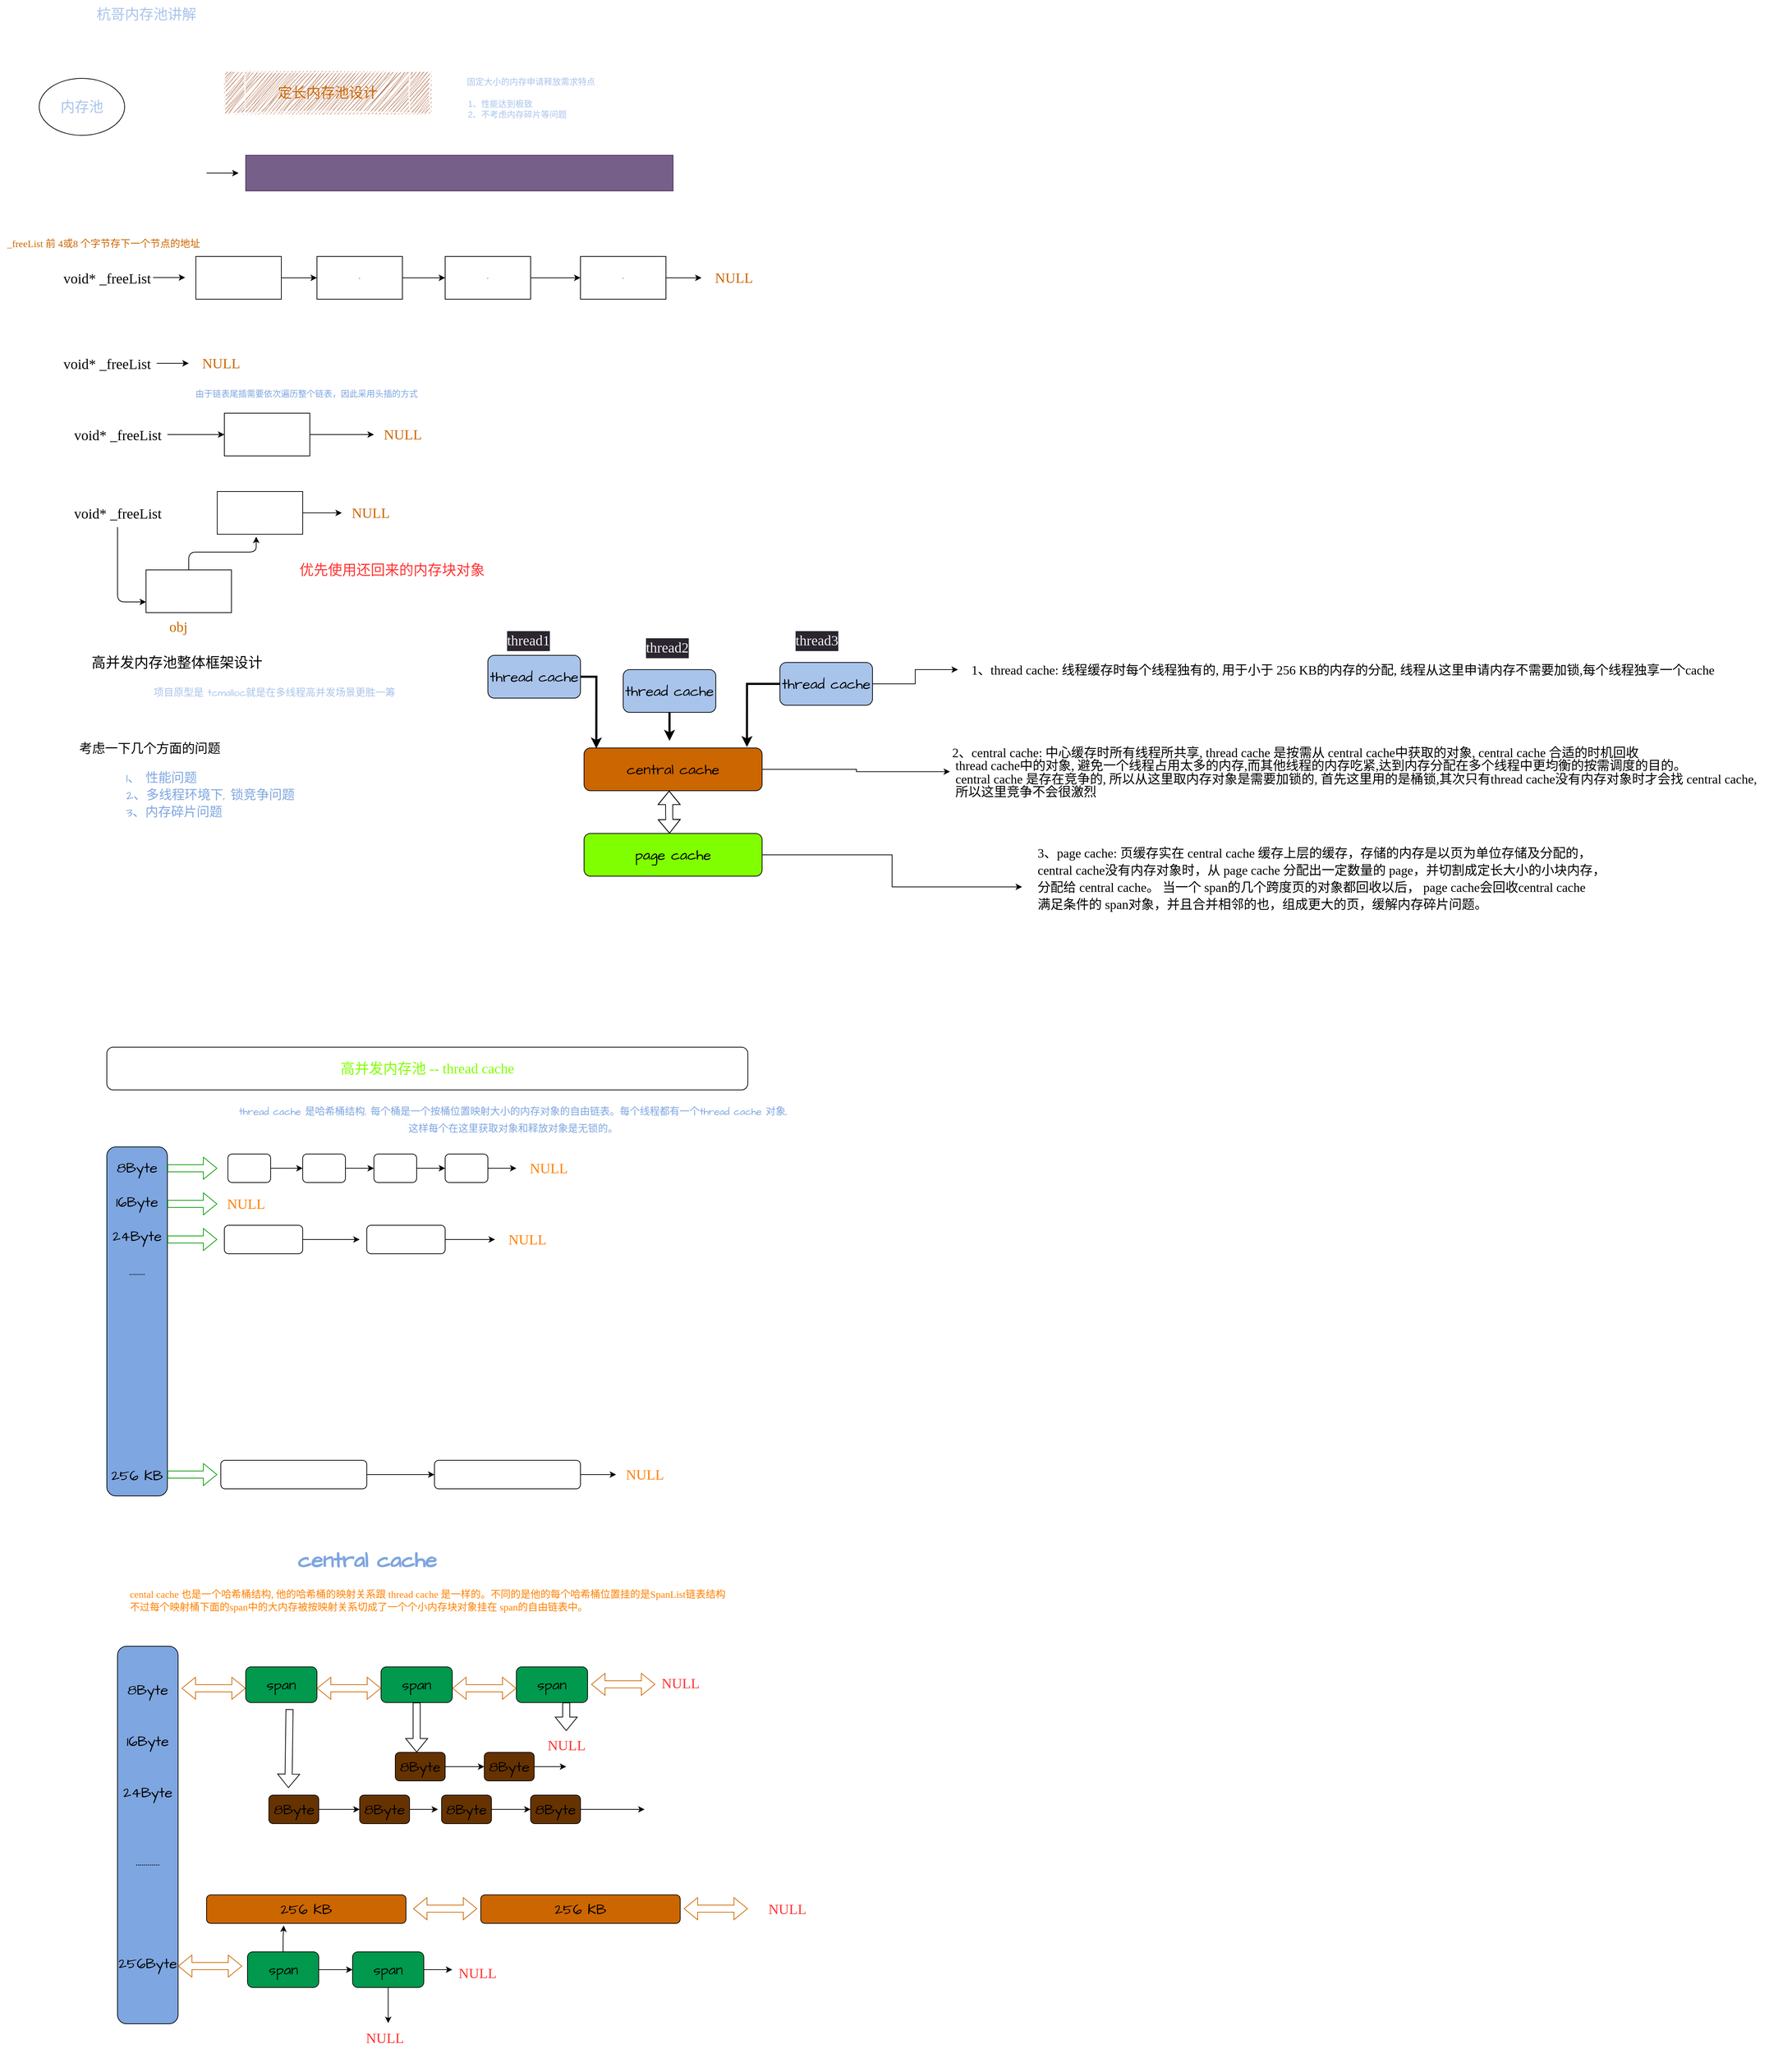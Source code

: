<mxfile version="22.1.18" type="device">
  <diagram name="第 1 页" id="Ecw3SG6RhOeQfS9CpkbD">
    <mxGraphModel dx="1436" dy="844" grid="1" gridSize="10" guides="1" tooltips="1" connect="1" arrows="1" fold="1" page="1" pageScale="1" pageWidth="3300" pageHeight="4681" background="none" math="0" shadow="0">
      <root>
        <mxCell id="0" />
        <mxCell id="1" parent="0" />
        <mxCell id="CC6SgN7fPdwLH8gO0d15-1" value="&lt;font color=&quot;#a9c4eb&quot;&gt;内存池&lt;/font&gt;" style="ellipse;whiteSpace=wrap;html=1;hachureGap=4;fontFamily=Architects Daughter;fontSource=https%3A%2F%2Ffonts.googleapis.com%2Fcss%3Ffamily%3DArchitects%2BDaughter;fontSize=20;rounded=0;" parent="1" vertex="1">
          <mxGeometry x="80" y="140" width="120" height="80" as="geometry" />
        </mxCell>
        <mxCell id="CC6SgN7fPdwLH8gO0d15-3" value="&lt;font color=&quot;#a9c4eb&quot;&gt;杭哥内存池讲解&lt;/font&gt;" style="text;html=1;align=center;verticalAlign=middle;resizable=0;points=[];autosize=1;strokeColor=none;fillColor=none;fontSize=20;fontFamily=Architects Daughter;rounded=0;sketch=1;curveFitting=1;jiggle=2;" parent="1" vertex="1">
          <mxGeometry x="150" y="30" width="160" height="40" as="geometry" />
        </mxCell>
        <mxCell id="CC6SgN7fPdwLH8gO0d15-25" value="&lt;font color=&quot;#cc6600&quot;&gt;定长内存池设计&lt;/font&gt;" style="shape=process;whiteSpace=wrap;html=1;backgroundOutline=1;rounded=0;hachureGap=4;strokeColor=#FFFFFF;fontFamily=Architects Daughter;fontSource=https%3A%2F%2Ffonts.googleapis.com%2Fcss%3Ffamily%3DArchitects%2BDaughter;fontSize=20;fontColor=#ffffff;fillColor=#a0522d;glass=0;sketch=1;curveFitting=1;jiggle=2;" parent="1" vertex="1">
          <mxGeometry x="340" y="130" width="290" height="60" as="geometry" />
        </mxCell>
        <mxCell id="CC6SgN7fPdwLH8gO0d15-28" style="edgeStyle=orthogonalEdgeStyle;rounded=0;hachureGap=4;orthogonalLoop=1;jettySize=auto;html=1;fontFamily=Architects Daughter;fontSource=https%3A%2F%2Ffonts.googleapis.com%2Fcss%3Ffamily%3DArchitects%2BDaughter;fontSize=20;fontColor=#ffffff;" parent="1" source="CC6SgN7fPdwLH8gO0d15-26" edge="1">
          <mxGeometry relative="1" as="geometry">
            <mxPoint x="360" y="273.0" as="targetPoint" />
          </mxGeometry>
        </mxCell>
        <mxCell id="CC6SgN7fPdwLH8gO0d15-26" value="&lt;font face=&quot;Garamond&quot;&gt;char*&amp;nbsp; _memory&lt;/font&gt;" style="text;html=1;align=center;verticalAlign=middle;resizable=0;points=[];autosize=1;strokeColor=none;fillColor=none;fontSize=20;fontFamily=Architects Daughter;fontColor=#ffffff;rounded=0;sketch=1;curveFitting=1;jiggle=2;" parent="1" vertex="1">
          <mxGeometry x="165" y="253" width="150" height="40" as="geometry" />
        </mxCell>
        <mxCell id="CC6SgN7fPdwLH8gO0d15-29" value="" style="rounded=0;whiteSpace=wrap;html=1;fillColor=#76608a;fontColor=#ffffff;strokeColor=#432D57;" parent="1" vertex="1">
          <mxGeometry x="370" y="248" width="600" height="50" as="geometry" />
        </mxCell>
        <mxCell id="CC6SgN7fPdwLH8gO0d15-31" value="&lt;font color=&quot;#a9c4eb&quot;&gt;固定大小的内存申请释放需求特点&lt;/font&gt;" style="text;html=1;align=center;verticalAlign=middle;resizable=0;points=[];autosize=1;strokeColor=none;fillColor=none;rounded=0;sketch=1;curveFitting=1;jiggle=2;" parent="1" vertex="1">
          <mxGeometry x="670" y="130" width="200" height="30" as="geometry" />
        </mxCell>
        <mxCell id="CC6SgN7fPdwLH8gO0d15-32" value="&lt;font color=&quot;#a9c4eb&quot;&gt;1、性能达到极致&lt;br&gt;2、不考虑内存碎片等问题&lt;/font&gt;" style="text;html=1;align=left;verticalAlign=middle;resizable=0;points=[];autosize=1;strokeColor=none;fillColor=none;rounded=0;sketch=1;curveFitting=1;jiggle=2;" parent="1" vertex="1">
          <mxGeometry x="680" y="163" width="160" height="40" as="geometry" />
        </mxCell>
        <mxCell id="CC6SgN7fPdwLH8gO0d15-33" value="&lt;font style=&quot;font-size: 20px;&quot; face=&quot;Garamond&quot;&gt;void* _freeList&lt;/font&gt;" style="text;html=1;align=center;verticalAlign=middle;resizable=0;points=[];autosize=1;strokeColor=none;fillColor=none;rounded=0;sketch=1;curveFitting=1;jiggle=2;" parent="1" vertex="1">
          <mxGeometry x="105" y="400" width="140" height="40" as="geometry" />
        </mxCell>
        <mxCell id="CC6SgN7fPdwLH8gO0d15-37" style="edgeStyle=orthogonalEdgeStyle;rounded=0;hachureGap=4;orthogonalLoop=1;jettySize=auto;html=1;fontFamily=Architects Daughter;fontSource=https%3A%2F%2Ffonts.googleapis.com%2Fcss%3Ffamily%3DArchitects%2BDaughter;fontSize=20;fontColor=#ffffff;" parent="1" edge="1">
          <mxGeometry relative="1" as="geometry">
            <mxPoint x="285" y="419.58" as="targetPoint" />
            <mxPoint x="240" y="419.58" as="sourcePoint" />
          </mxGeometry>
        </mxCell>
        <mxCell id="CC6SgN7fPdwLH8gO0d15-45" style="edgeStyle=orthogonalEdgeStyle;hachureGap=4;orthogonalLoop=1;jettySize=auto;html=1;fontFamily=Architects Daughter;fontSource=https%3A%2F%2Ffonts.googleapis.com%2Fcss%3Ffamily%3DArchitects%2BDaughter;fontSize=16;" parent="1" source="CC6SgN7fPdwLH8gO0d15-38" target="CC6SgN7fPdwLH8gO0d15-39" edge="1">
          <mxGeometry relative="1" as="geometry" />
        </mxCell>
        <mxCell id="CC6SgN7fPdwLH8gO0d15-38" value="" style="rounded=0;whiteSpace=wrap;html=1;" parent="1" vertex="1">
          <mxGeometry x="300" y="390" width="120" height="60" as="geometry" />
        </mxCell>
        <mxCell id="CC6SgN7fPdwLH8gO0d15-47" style="edgeStyle=orthogonalEdgeStyle;hachureGap=4;orthogonalLoop=1;jettySize=auto;html=1;entryX=0;entryY=0.5;entryDx=0;entryDy=0;fontFamily=Architects Daughter;fontSource=https%3A%2F%2Ffonts.googleapis.com%2Fcss%3Ffamily%3DArchitects%2BDaughter;fontSize=16;" parent="1" source="CC6SgN7fPdwLH8gO0d15-39" target="CC6SgN7fPdwLH8gO0d15-40" edge="1">
          <mxGeometry relative="1" as="geometry" />
        </mxCell>
        <mxCell id="CC6SgN7fPdwLH8gO0d15-39" value="&lt;hr&gt;" style="rounded=0;whiteSpace=wrap;html=1;" parent="1" vertex="1">
          <mxGeometry x="470" y="390" width="120" height="60" as="geometry" />
        </mxCell>
        <mxCell id="CC6SgN7fPdwLH8gO0d15-48" style="edgeStyle=orthogonalEdgeStyle;hachureGap=4;orthogonalLoop=1;jettySize=auto;html=1;entryX=0;entryY=0.5;entryDx=0;entryDy=0;fontFamily=Architects Daughter;fontSource=https%3A%2F%2Ffonts.googleapis.com%2Fcss%3Ffamily%3DArchitects%2BDaughter;fontSize=16;" parent="1" source="CC6SgN7fPdwLH8gO0d15-40" target="CC6SgN7fPdwLH8gO0d15-41" edge="1">
          <mxGeometry relative="1" as="geometry" />
        </mxCell>
        <mxCell id="CC6SgN7fPdwLH8gO0d15-40" value="&lt;hr&gt;" style="rounded=0;whiteSpace=wrap;html=1;" parent="1" vertex="1">
          <mxGeometry x="650" y="390" width="120" height="60" as="geometry" />
        </mxCell>
        <mxCell id="CC6SgN7fPdwLH8gO0d15-51" style="edgeStyle=orthogonalEdgeStyle;hachureGap=4;orthogonalLoop=1;jettySize=auto;html=1;fontFamily=Architects Daughter;fontSource=https%3A%2F%2Ffonts.googleapis.com%2Fcss%3Ffamily%3DArchitects%2BDaughter;fontSize=16;" parent="1" source="CC6SgN7fPdwLH8gO0d15-41" edge="1">
          <mxGeometry relative="1" as="geometry">
            <mxPoint x="1010" y="420.0" as="targetPoint" />
          </mxGeometry>
        </mxCell>
        <mxCell id="CC6SgN7fPdwLH8gO0d15-41" value="&lt;hr&gt;" style="rounded=0;whiteSpace=wrap;html=1;" parent="1" vertex="1">
          <mxGeometry x="840" y="390" width="120" height="60" as="geometry" />
        </mxCell>
        <mxCell id="CC6SgN7fPdwLH8gO0d15-53" value="&lt;font face=&quot;Georgia&quot;&gt;NULL&lt;/font&gt;" style="text;html=1;align=center;verticalAlign=middle;resizable=0;points=[];autosize=1;strokeColor=none;fillColor=none;fontSize=20;fontFamily=Architects Daughter;fontColor=#CC6600;" parent="1" vertex="1">
          <mxGeometry x="1015" y="400" width="80" height="40" as="geometry" />
        </mxCell>
        <mxCell id="CC6SgN7fPdwLH8gO0d15-54" value="&lt;font style=&quot;font-size: 14px;&quot; face=&quot;Garamond&quot;&gt;_freeList 前 4或8 个字节存下一个节点的地址&lt;/font&gt;" style="text;html=1;align=center;verticalAlign=middle;resizable=0;points=[];autosize=1;strokeColor=none;fillColor=none;fontSize=20;fontFamily=Architects Daughter;fontColor=#CC6600;" parent="1" vertex="1">
          <mxGeometry x="25" y="350" width="290" height="40" as="geometry" />
        </mxCell>
        <mxCell id="CC6SgN7fPdwLH8gO0d15-56" style="edgeStyle=orthogonalEdgeStyle;hachureGap=4;orthogonalLoop=1;jettySize=auto;html=1;fontFamily=Architects Daughter;fontSource=https%3A%2F%2Ffonts.googleapis.com%2Fcss%3Ffamily%3DArchitects%2BDaughter;fontSize=16;" parent="1" source="CC6SgN7fPdwLH8gO0d15-55" edge="1">
          <mxGeometry relative="1" as="geometry">
            <mxPoint x="290" y="540" as="targetPoint" />
          </mxGeometry>
        </mxCell>
        <mxCell id="CC6SgN7fPdwLH8gO0d15-55" value="&lt;font style=&quot;font-size: 20px;&quot; face=&quot;Garamond&quot;&gt;void* _freeList&lt;/font&gt;" style="text;html=1;align=center;verticalAlign=middle;resizable=0;points=[];autosize=1;strokeColor=none;fillColor=none;rounded=0;sketch=1;curveFitting=1;jiggle=2;" parent="1" vertex="1">
          <mxGeometry x="105" y="520" width="140" height="40" as="geometry" />
        </mxCell>
        <mxCell id="CC6SgN7fPdwLH8gO0d15-57" value="&lt;font face=&quot;Georgia&quot;&gt;NULL&lt;/font&gt;" style="text;html=1;align=center;verticalAlign=middle;resizable=0;points=[];autosize=1;strokeColor=none;fillColor=none;fontSize=20;fontFamily=Architects Daughter;fontColor=#CC6600;" parent="1" vertex="1">
          <mxGeometry x="295" y="520" width="80" height="40" as="geometry" />
        </mxCell>
        <mxCell id="eSYcwo6YyWBUjuSrye-T-6" style="edgeStyle=orthogonalEdgeStyle;rounded=0;hachureGap=4;orthogonalLoop=1;jettySize=auto;html=1;entryX=0;entryY=0.5;entryDx=0;entryDy=0;fontFamily=Architects Daughter;fontSource=https%3A%2F%2Ffonts.googleapis.com%2Fcss%3Ffamily%3DArchitects%2BDaughter;fontSize=16;" edge="1" parent="1" source="CC6SgN7fPdwLH8gO0d15-58" target="CC6SgN7fPdwLH8gO0d15-60">
          <mxGeometry relative="1" as="geometry" />
        </mxCell>
        <mxCell id="CC6SgN7fPdwLH8gO0d15-58" value="&lt;font style=&quot;font-size: 20px;&quot; face=&quot;Garamond&quot;&gt;void* _freeList&lt;/font&gt;" style="text;html=1;align=center;verticalAlign=middle;resizable=0;points=[];autosize=1;strokeColor=none;fillColor=none;rounded=0;sketch=1;curveFitting=1;jiggle=2;" parent="1" vertex="1">
          <mxGeometry x="120" y="620" width="140" height="40" as="geometry" />
        </mxCell>
        <mxCell id="CC6SgN7fPdwLH8gO0d15-59" value="&lt;font color=&quot;#7ea6e0&quot; style=&quot;font-size: 12px;&quot; face=&quot;Garamond&quot;&gt;由于链表尾插需要依次遍历整个链表，因此采用头插的方式&lt;/font&gt;" style="text;html=1;align=center;verticalAlign=middle;resizable=0;points=[];autosize=1;strokeColor=none;fillColor=none;fontSize=20;fontFamily=Architects Daughter;" parent="1" vertex="1">
          <mxGeometry x="285" y="560" width="340" height="40" as="geometry" />
        </mxCell>
        <mxCell id="eSYcwo6YyWBUjuSrye-T-5" style="edgeStyle=orthogonalEdgeStyle;rounded=0;hachureGap=4;orthogonalLoop=1;jettySize=auto;html=1;fontFamily=Architects Daughter;fontSource=https%3A%2F%2Ffonts.googleapis.com%2Fcss%3Ffamily%3DArchitects%2BDaughter;fontSize=16;" edge="1" parent="1" source="CC6SgN7fPdwLH8gO0d15-60" target="CC6SgN7fPdwLH8gO0d15-63">
          <mxGeometry relative="1" as="geometry" />
        </mxCell>
        <mxCell id="CC6SgN7fPdwLH8gO0d15-60" value="" style="rounded=0;whiteSpace=wrap;html=1;" parent="1" vertex="1">
          <mxGeometry x="340" y="610" width="120" height="60" as="geometry" />
        </mxCell>
        <mxCell id="CC6SgN7fPdwLH8gO0d15-63" value="&lt;font face=&quot;Georgia&quot;&gt;NULL&lt;/font&gt;" style="text;html=1;align=center;verticalAlign=middle;resizable=0;points=[];autosize=1;strokeColor=none;fillColor=none;fontSize=20;fontFamily=Architects Daughter;fontColor=#CC6600;" parent="1" vertex="1">
          <mxGeometry x="550" y="620" width="80" height="40" as="geometry" />
        </mxCell>
        <mxCell id="CC6SgN7fPdwLH8gO0d15-73" style="edgeStyle=orthogonalEdgeStyle;hachureGap=4;orthogonalLoop=1;jettySize=auto;html=1;entryX=0.456;entryY=1.056;entryDx=0;entryDy=0;entryPerimeter=0;fontFamily=Architects Daughter;fontSource=https%3A%2F%2Ffonts.googleapis.com%2Fcss%3Ffamily%3DArchitects%2BDaughter;fontSize=16;" parent="1" source="CC6SgN7fPdwLH8gO0d15-64" target="CC6SgN7fPdwLH8gO0d15-70" edge="1">
          <mxGeometry relative="1" as="geometry" />
        </mxCell>
        <mxCell id="CC6SgN7fPdwLH8gO0d15-64" value="" style="rounded=0;whiteSpace=wrap;html=1;" parent="1" vertex="1">
          <mxGeometry x="230" y="830" width="120" height="60" as="geometry" />
        </mxCell>
        <mxCell id="CC6SgN7fPdwLH8gO0d15-72" style="edgeStyle=orthogonalEdgeStyle;hachureGap=4;orthogonalLoop=1;jettySize=auto;html=1;entryX=0;entryY=0.75;entryDx=0;entryDy=0;fontFamily=Architects Daughter;fontSource=https%3A%2F%2Ffonts.googleapis.com%2Fcss%3Ffamily%3DArchitects%2BDaughter;fontSize=16;" parent="1" source="CC6SgN7fPdwLH8gO0d15-68" target="CC6SgN7fPdwLH8gO0d15-64" edge="1">
          <mxGeometry relative="1" as="geometry" />
        </mxCell>
        <mxCell id="CC6SgN7fPdwLH8gO0d15-68" value="&lt;font style=&quot;font-size: 20px;&quot; face=&quot;Garamond&quot;&gt;void* _freeList&lt;/font&gt;" style="text;html=1;align=center;verticalAlign=middle;resizable=0;points=[];autosize=1;strokeColor=none;fillColor=none;rounded=0;sketch=1;curveFitting=1;jiggle=2;" parent="1" vertex="1">
          <mxGeometry x="120" y="730" width="140" height="40" as="geometry" />
        </mxCell>
        <mxCell id="eSYcwo6YyWBUjuSrye-T-8" style="edgeStyle=orthogonalEdgeStyle;rounded=0;hachureGap=4;orthogonalLoop=1;jettySize=auto;html=1;fontFamily=Architects Daughter;fontSource=https%3A%2F%2Ffonts.googleapis.com%2Fcss%3Ffamily%3DArchitects%2BDaughter;fontSize=16;" edge="1" parent="1" source="CC6SgN7fPdwLH8gO0d15-70" target="CC6SgN7fPdwLH8gO0d15-71">
          <mxGeometry relative="1" as="geometry" />
        </mxCell>
        <mxCell id="CC6SgN7fPdwLH8gO0d15-70" value="" style="rounded=0;whiteSpace=wrap;html=1;" parent="1" vertex="1">
          <mxGeometry x="330" y="720" width="120" height="60" as="geometry" />
        </mxCell>
        <mxCell id="CC6SgN7fPdwLH8gO0d15-71" value="&lt;font face=&quot;Georgia&quot;&gt;NULL&lt;/font&gt;" style="text;html=1;align=center;verticalAlign=middle;resizable=0;points=[];autosize=1;strokeColor=none;fillColor=none;fontSize=20;fontFamily=Architects Daughter;fontColor=#CC6600;" parent="1" vertex="1">
          <mxGeometry x="505" y="730" width="80" height="40" as="geometry" />
        </mxCell>
        <mxCell id="CC6SgN7fPdwLH8gO0d15-74" value="&lt;font color=&quot;#cc6600&quot; face=&quot;Garamond&quot; style=&quot;font-size: 20px;&quot;&gt;obj&lt;/font&gt;" style="text;html=1;align=center;verticalAlign=middle;resizable=0;points=[];autosize=1;strokeColor=none;fillColor=none;fontSize=20;fontFamily=Architects Daughter;" parent="1" vertex="1">
          <mxGeometry x="250" y="890" width="50" height="40" as="geometry" />
        </mxCell>
        <mxCell id="CC6SgN7fPdwLH8gO0d15-76" value="&lt;font color=&quot;#ff3333&quot; data-font-src=&quot;https://fonts.googleapis.com/css?family=Garamond&quot; face=&quot;Garamond&quot;&gt;优先使用还回来的内存块对象&lt;/font&gt;" style="text;html=1;align=center;verticalAlign=middle;resizable=0;points=[];autosize=1;strokeColor=none;fillColor=none;fontSize=20;fontFamily=Architects Daughter;" parent="1" vertex="1">
          <mxGeometry x="435" y="810" width="280" height="40" as="geometry" />
        </mxCell>
        <mxCell id="g5zG8YYZYsl8CWrzyVVc-3" value="高并发内存池整体框架设计" style="text;html=1;align=center;verticalAlign=middle;resizable=0;points=[];autosize=1;strokeColor=none;fillColor=none;fontSize=20;fontFamily=Architects Daughter;" parent="1" vertex="1">
          <mxGeometry x="142.5" y="940" width="260" height="40" as="geometry" />
        </mxCell>
        <mxCell id="g5zG8YYZYsl8CWrzyVVc-19" style="edgeStyle=orthogonalEdgeStyle;rounded=0;hachureGap=4;orthogonalLoop=1;jettySize=auto;html=1;entryX=0.069;entryY=0.011;entryDx=0;entryDy=0;entryPerimeter=0;fontFamily=Architects Daughter;fontSource=https%3A%2F%2Ffonts.googleapis.com%2Fcss%3Ffamily%3DArchitects%2BDaughter;fontSize=16;strokeWidth=3;" parent="1" source="g5zG8YYZYsl8CWrzyVVc-4" target="g5zG8YYZYsl8CWrzyVVc-9" edge="1">
          <mxGeometry relative="1" as="geometry" />
        </mxCell>
        <mxCell id="g5zG8YYZYsl8CWrzyVVc-4" value="&lt;font color=&quot;#000000&quot;&gt;thread cache&lt;/font&gt;" style="rounded=1;whiteSpace=wrap;html=1;hachureGap=4;fontFamily=Architects Daughter;fontSource=https%3A%2F%2Ffonts.googleapis.com%2Fcss%3Ffamily%3DArchitects%2BDaughter;fontSize=20;fillColor=#A9C4EB;fillStyle=auto;gradientColor=#A9C4EB;" parent="1" vertex="1">
          <mxGeometry x="710" y="950" width="130" height="60" as="geometry" />
        </mxCell>
        <mxCell id="g5zG8YYZYsl8CWrzyVVc-20" style="edgeStyle=orthogonalEdgeStyle;rounded=0;hachureGap=4;orthogonalLoop=1;jettySize=auto;html=1;fontFamily=Architects Daughter;fontSource=https%3A%2F%2Ffonts.googleapis.com%2Fcss%3Ffamily%3DArchitects%2BDaughter;fontSize=16;strokeWidth=3;" parent="1" source="g5zG8YYZYsl8CWrzyVVc-6" edge="1">
          <mxGeometry relative="1" as="geometry">
            <mxPoint x="965" y="1070" as="targetPoint" />
          </mxGeometry>
        </mxCell>
        <mxCell id="g5zG8YYZYsl8CWrzyVVc-6" value="&lt;font color=&quot;#000000&quot;&gt;thread cache&lt;br&gt;&lt;/font&gt;" style="rounded=1;whiteSpace=wrap;html=1;hachureGap=4;fontFamily=Architects Daughter;fontSource=https%3A%2F%2Ffonts.googleapis.com%2Fcss%3Ffamily%3DArchitects%2BDaughter;fontSize=20;gradientColor=#A9C4EB;fillColor=#A9C4EB;" parent="1" vertex="1">
          <mxGeometry x="900" y="970" width="130" height="60" as="geometry" />
        </mxCell>
        <mxCell id="g5zG8YYZYsl8CWrzyVVc-9" value="&lt;font color=&quot;#000000&quot;&gt;central cache&lt;/font&gt;" style="rounded=1;whiteSpace=wrap;html=1;hachureGap=4;fontFamily=Architects Daughter;fontSource=https%3A%2F%2Ffonts.googleapis.com%2Fcss%3Ffamily%3DArchitects%2BDaughter;fontSize=20;gradientColor=#CC6600;fillColor=#CC6600;" parent="1" vertex="1">
          <mxGeometry x="845" y="1080" width="250" height="60" as="geometry" />
        </mxCell>
        <mxCell id="eSYcwo6YyWBUjuSrye-T-12" style="edgeStyle=orthogonalEdgeStyle;rounded=0;hachureGap=4;orthogonalLoop=1;jettySize=auto;html=1;fontFamily=Architects Daughter;fontSource=https%3A%2F%2Ffonts.googleapis.com%2Fcss%3Ffamily%3DArchitects%2BDaughter;fontSize=16;" edge="1" parent="1" source="g5zG8YYZYsl8CWrzyVVc-10" target="g5zG8YYZYsl8CWrzyVVc-30">
          <mxGeometry relative="1" as="geometry" />
        </mxCell>
        <mxCell id="g5zG8YYZYsl8CWrzyVVc-10" value="&lt;font color=&quot;#000000&quot;&gt;page cache&lt;/font&gt;" style="rounded=1;whiteSpace=wrap;html=1;hachureGap=4;fontFamily=Architects Daughter;fontSource=https%3A%2F%2Ffonts.googleapis.com%2Fcss%3Ffamily%3DArchitects%2BDaughter;fontSize=20;gradientColor=#80FF00;fillColor=#80FF00;" parent="1" vertex="1">
          <mxGeometry x="845" y="1200" width="250" height="60" as="geometry" />
        </mxCell>
        <mxCell id="g5zG8YYZYsl8CWrzyVVc-11" value="&lt;font color=&quot;#a9c4eb&quot; style=&quot;font-size: 14px;&quot;&gt;项目原型是 tcmalloc就是在多线程高并发场景更胜一筹&lt;/font&gt;" style="text;html=1;align=center;verticalAlign=middle;resizable=0;points=[];autosize=1;strokeColor=none;fillColor=none;fontSize=20;fontFamily=Architects Daughter;" parent="1" vertex="1">
          <mxGeometry x="230" y="980" width="360" height="40" as="geometry" />
        </mxCell>
        <mxCell id="g5zG8YYZYsl8CWrzyVVc-12" value="&lt;font style=&quot;font-size: 18px;&quot;&gt;考虑一下几个方面的问题&lt;/font&gt;" style="text;html=1;align=center;verticalAlign=middle;resizable=0;points=[];autosize=1;strokeColor=none;fillColor=none;fontSize=20;fontFamily=Architects Daughter;" parent="1" vertex="1">
          <mxGeometry x="125" y="1060" width="220" height="40" as="geometry" />
        </mxCell>
        <mxCell id="g5zG8YYZYsl8CWrzyVVc-13" value="&lt;font style=&quot;font-size: 18px;&quot; color=&quot;#7ea6e0&quot;&gt;1、 性能问题&lt;br&gt;2、多线程环境下, 锁竞争问题&lt;br&gt;3、内存碎片问题&lt;/font&gt;" style="text;html=1;align=left;verticalAlign=middle;resizable=0;points=[];autosize=1;strokeColor=none;fillColor=none;fontSize=20;fontFamily=Architects Daughter;" parent="1" vertex="1">
          <mxGeometry x="200" y="1100" width="260" height="90" as="geometry" />
        </mxCell>
        <mxCell id="g5zG8YYZYsl8CWrzyVVc-15" value="&lt;span style=&quot;color: rgb(240, 240, 240); font-size: 20px; font-style: normal; font-variant-ligatures: normal; font-variant-caps: normal; font-weight: 400; letter-spacing: normal; orphans: 2; text-align: center; text-indent: 0px; text-transform: none; widows: 2; word-spacing: 0px; -webkit-text-stroke-width: 0px; background-color: rgb(42, 37, 47); text-decoration-thickness: initial; text-decoration-style: initial; text-decoration-color: initial; float: none; display: inline !important;&quot;&gt;&lt;font face=&quot;Georgia&quot;&gt;thread2&lt;/font&gt;&lt;/span&gt;" style="text;whiteSpace=wrap;html=1;fontSize=20;fontFamily=Architects Daughter;" parent="1" vertex="1">
          <mxGeometry x="930" y="920" width="100" height="50" as="geometry" />
        </mxCell>
        <mxCell id="g5zG8YYZYsl8CWrzyVVc-16" value="&lt;span style=&quot;color: rgb(240, 240, 240); font-size: 20px; font-style: normal; font-variant-ligatures: normal; font-variant-caps: normal; font-weight: 400; letter-spacing: normal; orphans: 2; text-align: center; text-indent: 0px; text-transform: none; widows: 2; word-spacing: 0px; -webkit-text-stroke-width: 0px; background-color: rgb(42, 37, 47); text-decoration-thickness: initial; text-decoration-style: initial; text-decoration-color: initial; float: none; display: inline !important;&quot;&gt;&lt;font face=&quot;Georgia&quot;&gt;thread3&lt;/font&gt;&lt;/span&gt;" style="text;whiteSpace=wrap;html=1;fontSize=20;fontFamily=Architects Daughter;" parent="1" vertex="1">
          <mxGeometry x="1140" y="910" width="100" height="50" as="geometry" />
        </mxCell>
        <mxCell id="g5zG8YYZYsl8CWrzyVVc-21" style="edgeStyle=orthogonalEdgeStyle;rounded=0;hachureGap=4;orthogonalLoop=1;jettySize=auto;html=1;entryX=0.915;entryY=-0.022;entryDx=0;entryDy=0;entryPerimeter=0;fontFamily=Architects Daughter;fontSource=https%3A%2F%2Ffonts.googleapis.com%2Fcss%3Ffamily%3DArchitects%2BDaughter;fontSize=16;strokeWidth=3;" parent="1" source="g5zG8YYZYsl8CWrzyVVc-17" target="g5zG8YYZYsl8CWrzyVVc-9" edge="1">
          <mxGeometry relative="1" as="geometry" />
        </mxCell>
        <mxCell id="eSYcwo6YyWBUjuSrye-T-10" style="edgeStyle=orthogonalEdgeStyle;rounded=0;hachureGap=4;orthogonalLoop=1;jettySize=auto;html=1;fontFamily=Architects Daughter;fontSource=https%3A%2F%2Ffonts.googleapis.com%2Fcss%3Ffamily%3DArchitects%2BDaughter;fontSize=16;" edge="1" parent="1" source="g5zG8YYZYsl8CWrzyVVc-17" target="g5zG8YYZYsl8CWrzyVVc-28">
          <mxGeometry relative="1" as="geometry" />
        </mxCell>
        <mxCell id="g5zG8YYZYsl8CWrzyVVc-17" value="&lt;font color=&quot;#000000&quot;&gt;thread cache&lt;/font&gt;" style="rounded=1;whiteSpace=wrap;html=1;hachureGap=4;fontFamily=Architects Daughter;fontSource=https%3A%2F%2Ffonts.googleapis.com%2Fcss%3Ffamily%3DArchitects%2BDaughter;fontSize=20;gradientColor=#A9C4EB;fillColor=#A9C4EB;" parent="1" vertex="1">
          <mxGeometry x="1120" y="960" width="130" height="60" as="geometry" />
        </mxCell>
        <mxCell id="g5zG8YYZYsl8CWrzyVVc-25" value="" style="shape=flexArrow;endArrow=classic;startArrow=classic;html=1;rounded=1;hachureGap=4;fontFamily=Architects Daughter;fontSource=https%3A%2F%2Ffonts.googleapis.com%2Fcss%3Ffamily%3DArchitects%2BDaughter;fontSize=16;" parent="1" edge="1">
          <mxGeometry width="100" height="100" relative="1" as="geometry">
            <mxPoint x="965" y="1200" as="sourcePoint" />
            <mxPoint x="964.5" y="1140" as="targetPoint" />
            <Array as="points">
              <mxPoint x="964.5" y="1170" />
            </Array>
          </mxGeometry>
        </mxCell>
        <mxCell id="g5zG8YYZYsl8CWrzyVVc-28" value="&lt;font face=&quot;Georgia&quot; style=&quot;font-size: 18px;&quot;&gt;1、thread cache: 线程缓存时每个线程独有的, 用于小于 256 KB的内存的分配, 线程从这里申请内存不需要加锁,每个线程独享一个cache&lt;/font&gt;" style="text;html=1;align=center;verticalAlign=middle;resizable=0;points=[];autosize=1;strokeColor=none;fillColor=none;fontSize=20;fontFamily=Architects Daughter;" parent="1" vertex="1">
          <mxGeometry x="1370" y="950" width="1080" height="40" as="geometry" />
        </mxCell>
        <mxCell id="g5zG8YYZYsl8CWrzyVVc-29" value="&lt;h6 style=&quot;line-height: 120%;&quot;&gt;&lt;span style=&quot;font-weight: normal;&quot;&gt;&lt;font face=&quot;Georgia&quot; style=&quot;font-size: 18px;&quot;&gt;&lt;span style=&quot;background-color: initial;&quot;&gt;&lt;font style=&quot;&quot;&gt;2、central cache: 中心缓存时所有线程所共享, thread cache 是按需从 central cache中获取的对象, central cache 合适的时机回收&lt;br&gt;&lt;/font&gt;&lt;/span&gt;&lt;span style=&quot;background-color: initial;&quot;&gt;&amp;nbsp;thread cache中的对象, 避免一个线程占用太多的内存,&lt;/span&gt;&lt;span style=&quot;background-color: initial;&quot;&gt;而其他线程的内存吃紧,达到内存分配在多个线程中更均衡的按需调度的目的。&lt;br&gt;&lt;/span&gt;&lt;span style=&quot;background-color: initial;&quot;&gt;&amp;nbsp;central cache 是存在竞争的, 所以从这里取内存对象是需要加锁的, 首先这里用的是桶锁,其次只有thread cache&lt;/span&gt;&lt;span style=&quot;background-color: initial;&quot;&gt;没有内存对象时才会找 central cache,&lt;br&gt;&lt;/span&gt;&lt;span style=&quot;background-color: initial;&quot;&gt;&amp;nbsp;所以这里竞争不会很激烈&lt;/span&gt;&lt;/font&gt;&lt;/span&gt;&lt;/h6&gt;" style="text;html=1;align=left;verticalAlign=middle;resizable=0;points=[];autosize=1;strokeColor=none;fillColor=none;fontSize=20;fontFamily=Architects Daughter;" parent="1" vertex="1">
          <mxGeometry x="1360" y="1040" width="1180" height="150" as="geometry" />
        </mxCell>
        <mxCell id="g5zG8YYZYsl8CWrzyVVc-30" value="&lt;div style=&quot;text-align: left;&quot;&gt;&lt;span style=&quot;background-color: initial;&quot;&gt;&lt;font face=&quot;Georgia&quot; style=&quot;font-size: 18px;&quot;&gt;3、page cache: 页缓存实在 central cache 缓存上层的缓存，存储的内存是以页为单位存储及分配的，&lt;/font&gt;&lt;/span&gt;&lt;/div&gt;&lt;div style=&quot;text-align: left;&quot;&gt;&lt;span style=&quot;background-color: initial;&quot;&gt;&lt;font face=&quot;Georgia&quot; style=&quot;font-size: 18px;&quot;&gt;central cache没有内存对象时，从 page cache 分配出一定数量的 page，并切割成定长大小的小块内存，&lt;/font&gt;&lt;/span&gt;&lt;/div&gt;&lt;div style=&quot;text-align: left;&quot;&gt;&lt;span style=&quot;background-color: initial;&quot;&gt;&lt;font face=&quot;Georgia&quot; style=&quot;font-size: 18px;&quot;&gt;分配给 central cache。 当一个 span的几个跨度页的对象都回收以后， page cache会回收central cache&lt;/font&gt;&lt;/span&gt;&lt;/div&gt;&lt;div style=&quot;text-align: left;&quot;&gt;&lt;span style=&quot;background-color: initial;&quot;&gt;&lt;font face=&quot;Georgia&quot; style=&quot;font-size: 18px;&quot;&gt;满足条件的 span对象，并且合并相邻的也，组成更大的页，缓解内存碎片问题。&lt;/font&gt;&lt;/span&gt;&lt;/div&gt;&lt;div style=&quot;text-align: left;&quot;&gt;&lt;span style=&quot;background-color: initial;&quot;&gt;&lt;font face=&quot;Georgia&quot; style=&quot;font-size: 18px;&quot;&gt;&amp;nbsp;&amp;nbsp;&lt;/font&gt;&lt;/span&gt;&lt;/div&gt;" style="text;html=1;align=center;verticalAlign=middle;resizable=0;points=[];autosize=1;strokeColor=none;fillColor=none;fontSize=20;fontFamily=Architects Daughter;" parent="1" vertex="1">
          <mxGeometry x="1460" y="1210" width="840" height="130" as="geometry" />
        </mxCell>
        <mxCell id="g5zG8YYZYsl8CWrzyVVc-31" value="&lt;font face=&quot;Georgia&quot; color=&quot;#80ff00&quot;&gt;高并发内存池 -- thread cache&lt;/font&gt;" style="whiteSpace=wrap;html=1;hachureGap=4;fontFamily=Architects Daughter;fontSource=https%3A%2F%2Ffonts.googleapis.com%2Fcss%3Ffamily%3DArchitects%2BDaughter;fontSize=20;rounded=1;" parent="1" vertex="1">
          <mxGeometry x="175" y="1500" width="900" height="60" as="geometry" />
        </mxCell>
        <mxCell id="g5zG8YYZYsl8CWrzyVVc-32" value="8Byte&lt;br&gt;&lt;br&gt;16Byte&lt;br&gt;&lt;br&gt;24Byte&lt;br&gt;&lt;br&gt;........&lt;br&gt;&lt;br&gt;&lt;br&gt;&lt;br&gt;&lt;br&gt;&lt;br&gt;&lt;br&gt;&lt;br&gt;&lt;br&gt;&lt;br&gt;&lt;br&gt;&lt;br&gt;256 KB" style="rounded=1;whiteSpace=wrap;html=1;hachureGap=4;fontFamily=Architects Daughter;fontSource=https%3A%2F%2Ffonts.googleapis.com%2Fcss%3Ffamily%3DArchitects%2BDaughter;fontSize=20;gradientColor=#7EA6E0;fillColor=#7EA6E0;" parent="1" vertex="1">
          <mxGeometry x="175" y="1640" width="85" height="490" as="geometry" />
        </mxCell>
        <mxCell id="g5zG8YYZYsl8CWrzyVVc-33" value="&lt;font color=&quot;#7ea6e0&quot; style=&quot;font-size: 14px;&quot;&gt;thread cache 是哈希桶结构, 每个桶是一个按桶位置映射大小的内存对象的自由链表。每个线程都有一个thread cache 对象,&lt;br&gt;这样每个在这里获取对象和释放对象是无锁的。&lt;/font&gt;" style="text;html=1;align=center;verticalAlign=middle;resizable=0;points=[];autosize=1;strokeColor=none;fillColor=none;fontSize=20;fontFamily=Architects Daughter;" parent="1" vertex="1">
          <mxGeometry x="350" y="1570" width="790" height="60" as="geometry" />
        </mxCell>
        <mxCell id="g5zG8YYZYsl8CWrzyVVc-34" value="" style="shape=flexArrow;endArrow=classic;html=1;rounded=1;hachureGap=4;fontFamily=Architects Daughter;fontSource=https%3A%2F%2Ffonts.googleapis.com%2Fcss%3Ffamily%3DArchitects%2BDaughter;fontSize=16;targetPerimeterSpacing=0;fillColor=none;strokeColor=#009900;" parent="1" edge="1">
          <mxGeometry width="50" height="50" relative="1" as="geometry">
            <mxPoint x="260" y="1670" as="sourcePoint" />
            <mxPoint x="330" y="1670" as="targetPoint" />
          </mxGeometry>
        </mxCell>
        <mxCell id="g5zG8YYZYsl8CWrzyVVc-35" value="" style="shape=flexArrow;endArrow=classic;html=1;rounded=1;hachureGap=4;fontFamily=Architects Daughter;fontSource=https%3A%2F%2Ffonts.googleapis.com%2Fcss%3Ffamily%3DArchitects%2BDaughter;fontSize=16;targetPerimeterSpacing=0;fillColor=none;strokeColor=#009900;" parent="1" edge="1">
          <mxGeometry width="50" height="50" relative="1" as="geometry">
            <mxPoint x="260" y="1720" as="sourcePoint" />
            <mxPoint x="330" y="1720" as="targetPoint" />
          </mxGeometry>
        </mxCell>
        <mxCell id="g5zG8YYZYsl8CWrzyVVc-36" value="" style="shape=flexArrow;endArrow=classic;html=1;rounded=1;hachureGap=4;fontFamily=Architects Daughter;fontSource=https%3A%2F%2Ffonts.googleapis.com%2Fcss%3Ffamily%3DArchitects%2BDaughter;fontSize=16;targetPerimeterSpacing=0;fillColor=none;strokeColor=#009900;" parent="1" edge="1">
          <mxGeometry width="50" height="50" relative="1" as="geometry">
            <mxPoint x="260" y="1770" as="sourcePoint" />
            <mxPoint x="330" y="1770" as="targetPoint" />
          </mxGeometry>
        </mxCell>
        <mxCell id="g5zG8YYZYsl8CWrzyVVc-43" style="edgeStyle=orthogonalEdgeStyle;rounded=0;hachureGap=4;orthogonalLoop=1;jettySize=auto;html=1;entryX=0;entryY=0.5;entryDx=0;entryDy=0;fontFamily=Architects Daughter;fontSource=https%3A%2F%2Ffonts.googleapis.com%2Fcss%3Ffamily%3DArchitects%2BDaughter;fontSize=16;" parent="1" source="g5zG8YYZYsl8CWrzyVVc-37" target="g5zG8YYZYsl8CWrzyVVc-40" edge="1">
          <mxGeometry relative="1" as="geometry" />
        </mxCell>
        <mxCell id="g5zG8YYZYsl8CWrzyVVc-37" value="" style="rounded=1;whiteSpace=wrap;html=1;hachureGap=4;fontFamily=Architects Daughter;fontSource=https%3A%2F%2Ffonts.googleapis.com%2Fcss%3Ffamily%3DArchitects%2BDaughter;fontSize=20;" parent="1" vertex="1">
          <mxGeometry x="450" y="1650" width="60" height="40" as="geometry" />
        </mxCell>
        <mxCell id="g5zG8YYZYsl8CWrzyVVc-42" style="edgeStyle=orthogonalEdgeStyle;rounded=0;hachureGap=4;orthogonalLoop=1;jettySize=auto;html=1;entryX=0;entryY=0.5;entryDx=0;entryDy=0;fontFamily=Architects Daughter;fontSource=https%3A%2F%2Ffonts.googleapis.com%2Fcss%3Ffamily%3DArchitects%2BDaughter;fontSize=16;" parent="1" source="g5zG8YYZYsl8CWrzyVVc-39" target="g5zG8YYZYsl8CWrzyVVc-37" edge="1">
          <mxGeometry relative="1" as="geometry" />
        </mxCell>
        <mxCell id="g5zG8YYZYsl8CWrzyVVc-39" value="" style="rounded=1;whiteSpace=wrap;html=1;hachureGap=4;fontFamily=Architects Daughter;fontSource=https%3A%2F%2Ffonts.googleapis.com%2Fcss%3Ffamily%3DArchitects%2BDaughter;fontSize=20;" parent="1" vertex="1">
          <mxGeometry x="345" y="1650" width="60" height="40" as="geometry" />
        </mxCell>
        <mxCell id="g5zG8YYZYsl8CWrzyVVc-44" style="edgeStyle=orthogonalEdgeStyle;rounded=0;hachureGap=4;orthogonalLoop=1;jettySize=auto;html=1;entryX=0;entryY=0.5;entryDx=0;entryDy=0;fontFamily=Architects Daughter;fontSource=https%3A%2F%2Ffonts.googleapis.com%2Fcss%3Ffamily%3DArchitects%2BDaughter;fontSize=16;" parent="1" source="g5zG8YYZYsl8CWrzyVVc-40" target="g5zG8YYZYsl8CWrzyVVc-41" edge="1">
          <mxGeometry relative="1" as="geometry" />
        </mxCell>
        <mxCell id="g5zG8YYZYsl8CWrzyVVc-40" value="" style="rounded=1;whiteSpace=wrap;html=1;hachureGap=4;fontFamily=Architects Daughter;fontSource=https%3A%2F%2Ffonts.googleapis.com%2Fcss%3Ffamily%3DArchitects%2BDaughter;fontSize=20;" parent="1" vertex="1">
          <mxGeometry x="550" y="1650" width="60" height="40" as="geometry" />
        </mxCell>
        <mxCell id="g5zG8YYZYsl8CWrzyVVc-45" style="edgeStyle=orthogonalEdgeStyle;rounded=0;hachureGap=4;orthogonalLoop=1;jettySize=auto;html=1;fontFamily=Architects Daughter;fontSource=https%3A%2F%2Ffonts.googleapis.com%2Fcss%3Ffamily%3DArchitects%2BDaughter;fontSize=16;" parent="1" source="g5zG8YYZYsl8CWrzyVVc-41" edge="1">
          <mxGeometry relative="1" as="geometry">
            <mxPoint x="750" y="1670" as="targetPoint" />
          </mxGeometry>
        </mxCell>
        <mxCell id="g5zG8YYZYsl8CWrzyVVc-41" value="" style="rounded=1;whiteSpace=wrap;html=1;hachureGap=4;fontFamily=Architects Daughter;fontSource=https%3A%2F%2Ffonts.googleapis.com%2Fcss%3Ffamily%3DArchitects%2BDaughter;fontSize=20;" parent="1" vertex="1">
          <mxGeometry x="650" y="1650" width="60" height="40" as="geometry" />
        </mxCell>
        <mxCell id="g5zG8YYZYsl8CWrzyVVc-46" value="&lt;font face=&quot;Georgia&quot; color=&quot;#ff8000&quot;&gt;NULL&lt;/font&gt;" style="text;html=1;align=center;verticalAlign=middle;resizable=0;points=[];autosize=1;strokeColor=none;fillColor=none;fontSize=20;fontFamily=Architects Daughter;" parent="1" vertex="1">
          <mxGeometry x="755" y="1650" width="80" height="40" as="geometry" />
        </mxCell>
        <mxCell id="g5zG8YYZYsl8CWrzyVVc-48" value="&lt;font face=&quot;Georgia&quot; color=&quot;#ff8000&quot;&gt;NULL&lt;/font&gt;" style="text;html=1;align=center;verticalAlign=middle;resizable=0;points=[];autosize=1;strokeColor=none;fillColor=none;fontSize=20;fontFamily=Architects Daughter;" parent="1" vertex="1">
          <mxGeometry x="330" y="1700" width="80" height="40" as="geometry" />
        </mxCell>
        <mxCell id="g5zG8YYZYsl8CWrzyVVc-52" style="edgeStyle=orthogonalEdgeStyle;rounded=0;hachureGap=4;orthogonalLoop=1;jettySize=auto;html=1;fontFamily=Architects Daughter;fontSource=https%3A%2F%2Ffonts.googleapis.com%2Fcss%3Ffamily%3DArchitects%2BDaughter;fontSize=16;" parent="1" source="g5zG8YYZYsl8CWrzyVVc-49" edge="1">
          <mxGeometry relative="1" as="geometry">
            <mxPoint x="530" y="1770" as="targetPoint" />
          </mxGeometry>
        </mxCell>
        <mxCell id="g5zG8YYZYsl8CWrzyVVc-49" value="" style="rounded=1;whiteSpace=wrap;html=1;hachureGap=4;fontFamily=Architects Daughter;fontSource=https%3A%2F%2Ffonts.googleapis.com%2Fcss%3Ffamily%3DArchitects%2BDaughter;fontSize=20;" parent="1" vertex="1">
          <mxGeometry x="340" y="1750" width="110" height="40" as="geometry" />
        </mxCell>
        <mxCell id="g5zG8YYZYsl8CWrzyVVc-53" style="edgeStyle=orthogonalEdgeStyle;rounded=0;hachureGap=4;orthogonalLoop=1;jettySize=auto;html=1;fontFamily=Architects Daughter;fontSource=https%3A%2F%2Ffonts.googleapis.com%2Fcss%3Ffamily%3DArchitects%2BDaughter;fontSize=16;" parent="1" source="g5zG8YYZYsl8CWrzyVVc-51" edge="1">
          <mxGeometry relative="1" as="geometry">
            <mxPoint x="720" y="1770" as="targetPoint" />
          </mxGeometry>
        </mxCell>
        <mxCell id="g5zG8YYZYsl8CWrzyVVc-51" value="" style="rounded=1;whiteSpace=wrap;html=1;hachureGap=4;fontFamily=Architects Daughter;fontSource=https%3A%2F%2Ffonts.googleapis.com%2Fcss%3Ffamily%3DArchitects%2BDaughter;fontSize=20;" parent="1" vertex="1">
          <mxGeometry x="540" y="1750" width="110" height="40" as="geometry" />
        </mxCell>
        <mxCell id="g5zG8YYZYsl8CWrzyVVc-54" value="&lt;font face=&quot;Georgia&quot; color=&quot;#ff8000&quot;&gt;NULL&lt;/font&gt;" style="text;html=1;align=center;verticalAlign=middle;resizable=0;points=[];autosize=1;strokeColor=none;fillColor=none;fontSize=20;fontFamily=Architects Daughter;" parent="1" vertex="1">
          <mxGeometry x="725" y="1750" width="80" height="40" as="geometry" />
        </mxCell>
        <mxCell id="g5zG8YYZYsl8CWrzyVVc-55" value="" style="shape=flexArrow;endArrow=classic;html=1;rounded=1;hachureGap=4;fontFamily=Architects Daughter;fontSource=https%3A%2F%2Ffonts.googleapis.com%2Fcss%3Ffamily%3DArchitects%2BDaughter;fontSize=16;targetPerimeterSpacing=0;fillColor=none;strokeColor=#009900;" parent="1" edge="1">
          <mxGeometry width="50" height="50" relative="1" as="geometry">
            <mxPoint x="260" y="2100" as="sourcePoint" />
            <mxPoint x="330" y="2100" as="targetPoint" />
          </mxGeometry>
        </mxCell>
        <mxCell id="g5zG8YYZYsl8CWrzyVVc-58" style="edgeStyle=orthogonalEdgeStyle;rounded=0;hachureGap=4;orthogonalLoop=1;jettySize=auto;html=1;entryX=0;entryY=0.5;entryDx=0;entryDy=0;fontFamily=Architects Daughter;fontSource=https%3A%2F%2Ffonts.googleapis.com%2Fcss%3Ffamily%3DArchitects%2BDaughter;fontSize=16;" parent="1" source="g5zG8YYZYsl8CWrzyVVc-56" target="g5zG8YYZYsl8CWrzyVVc-57" edge="1">
          <mxGeometry relative="1" as="geometry" />
        </mxCell>
        <mxCell id="g5zG8YYZYsl8CWrzyVVc-56" value="" style="rounded=1;whiteSpace=wrap;html=1;hachureGap=4;fontFamily=Architects Daughter;fontSource=https%3A%2F%2Ffonts.googleapis.com%2Fcss%3Ffamily%3DArchitects%2BDaughter;fontSize=20;" parent="1" vertex="1">
          <mxGeometry x="335" y="2080" width="205" height="40" as="geometry" />
        </mxCell>
        <mxCell id="g5zG8YYZYsl8CWrzyVVc-59" style="edgeStyle=orthogonalEdgeStyle;rounded=0;hachureGap=4;orthogonalLoop=1;jettySize=auto;html=1;fontFamily=Architects Daughter;fontSource=https%3A%2F%2Ffonts.googleapis.com%2Fcss%3Ffamily%3DArchitects%2BDaughter;fontSize=16;" parent="1" source="g5zG8YYZYsl8CWrzyVVc-57" edge="1">
          <mxGeometry relative="1" as="geometry">
            <mxPoint x="890" y="2100" as="targetPoint" />
          </mxGeometry>
        </mxCell>
        <mxCell id="g5zG8YYZYsl8CWrzyVVc-57" value="" style="rounded=1;whiteSpace=wrap;html=1;hachureGap=4;fontFamily=Architects Daughter;fontSource=https%3A%2F%2Ffonts.googleapis.com%2Fcss%3Ffamily%3DArchitects%2BDaughter;fontSize=20;" parent="1" vertex="1">
          <mxGeometry x="635" y="2080" width="205" height="40" as="geometry" />
        </mxCell>
        <mxCell id="g5zG8YYZYsl8CWrzyVVc-60" value="&lt;font face=&quot;Georgia&quot; color=&quot;#ff8000&quot;&gt;NULL&lt;/font&gt;" style="text;html=1;align=center;verticalAlign=middle;resizable=0;points=[];autosize=1;strokeColor=none;fillColor=none;fontSize=20;fontFamily=Architects Daughter;" parent="1" vertex="1">
          <mxGeometry x="890" y="2080" width="80" height="40" as="geometry" />
        </mxCell>
        <mxCell id="832ZH2KlV7eEO04OyrAp-2" value="&lt;h2&gt;&lt;font color=&quot;#7ea6e0&quot;&gt;central cache&lt;/font&gt;&lt;/h2&gt;" style="text;html=1;align=center;verticalAlign=middle;resizable=0;points=[];autosize=1;strokeColor=none;fillColor=none;fontSize=20;fontFamily=Architects Daughter;" parent="1" vertex="1">
          <mxGeometry x="430" y="2170" width="220" height="100" as="geometry" />
        </mxCell>
        <mxCell id="832ZH2KlV7eEO04OyrAp-4" value="&lt;div style=&quot;text-align: left;&quot;&gt;&lt;span style=&quot;font-size: 14px; background-color: initial;&quot;&gt;&lt;font face=&quot;Georgia&quot; color=&quot;#ff8000&quot;&gt;cental cache 也是一个哈希桶结构, 他的哈希桶的映射关系跟 thread cache 是一样的。不同的是他的每个哈希桶位置挂的是SpanList链表结构&lt;/font&gt;&lt;/span&gt;&lt;/div&gt;&lt;font face=&quot;sqcwnll0Gh6DPCoFKeht&quot; color=&quot;#ff8000&quot; style=&quot;font-size: 14px;&quot;&gt;&lt;div style=&quot;text-align: left;&quot;&gt;&lt;span style=&quot;background-color: initial;&quot;&gt;不过每个映射桶下面的span中的大内存被按映射关系切成了一个个小内存块对象挂在 span的自由链表中。&lt;/span&gt;&lt;/div&gt;&lt;/font&gt;" style="text;html=1;align=center;verticalAlign=middle;resizable=0;points=[];autosize=1;strokeColor=none;fillColor=none;fontSize=20;fontFamily=Architects Daughter;" parent="1" vertex="1">
          <mxGeometry x="185" y="2250" width="880" height="50" as="geometry" />
        </mxCell>
        <mxCell id="832ZH2KlV7eEO04OyrAp-6" value="&lt;font color=&quot;#000000&quot;&gt;8Byte&lt;br&gt;&lt;br&gt;&lt;br&gt;16Byte&lt;br&gt;&lt;br&gt;&lt;br&gt;24Byte&lt;br&gt;&lt;br&gt;&lt;br&gt;&lt;br&gt;............&lt;br&gt;&lt;br&gt;&lt;br&gt;&lt;br&gt;&lt;br&gt;&lt;br&gt;256Byte&lt;br&gt;&lt;br&gt;&lt;/font&gt;" style="rounded=1;whiteSpace=wrap;html=1;hachureGap=4;fontFamily=Architects Daughter;fontSource=https%3A%2F%2Ffonts.googleapis.com%2Fcss%3Ffamily%3DArchitects%2BDaughter;fontSize=20;gradientColor=#7EA6E0;fillColor=#7EA6E0;" parent="1" vertex="1">
          <mxGeometry x="190" y="2341" width="85" height="530" as="geometry" />
        </mxCell>
        <mxCell id="832ZH2KlV7eEO04OyrAp-7" value="" style="shape=flexArrow;endArrow=classic;startArrow=classic;html=1;rounded=1;hachureGap=4;fontFamily=Architects Daughter;fontSource=https%3A%2F%2Ffonts.googleapis.com%2Fcss%3Ffamily%3DArchitects%2BDaughter;fontSize=16;strokeColor=#CC6600;" parent="1" edge="1">
          <mxGeometry width="100" height="100" relative="1" as="geometry">
            <mxPoint x="280" y="2400" as="sourcePoint" />
            <mxPoint x="370" y="2400" as="targetPoint" />
          </mxGeometry>
        </mxCell>
        <mxCell id="832ZH2KlV7eEO04OyrAp-9" value="&lt;font color=&quot;#000000&quot;&gt;span&lt;/font&gt;" style="rounded=1;whiteSpace=wrap;html=1;hachureGap=4;fontFamily=Architects Daughter;fontSource=https%3A%2F%2Ffonts.googleapis.com%2Fcss%3Ffamily%3DArchitects%2BDaughter;fontSize=20;strokeColor=default;gradientColor=#00994D;fillColor=#00994D;" parent="1" vertex="1">
          <mxGeometry x="370" y="2370" width="100" height="50" as="geometry" />
        </mxCell>
        <mxCell id="832ZH2KlV7eEO04OyrAp-10" value="&lt;font color=&quot;#000000&quot;&gt;span&lt;/font&gt;" style="rounded=1;whiteSpace=wrap;html=1;hachureGap=4;fontFamily=Architects Daughter;fontSource=https%3A%2F%2Ffonts.googleapis.com%2Fcss%3Ffamily%3DArchitects%2BDaughter;fontSize=20;strokeColor=default;gradientColor=#00994D;fillColor=#00994D;" parent="1" vertex="1">
          <mxGeometry x="560" y="2370" width="100" height="50" as="geometry" />
        </mxCell>
        <mxCell id="832ZH2KlV7eEO04OyrAp-11" value="&lt;font color=&quot;#000000&quot;&gt;span&lt;/font&gt;" style="rounded=1;whiteSpace=wrap;html=1;hachureGap=4;fontFamily=Architects Daughter;fontSource=https%3A%2F%2Ffonts.googleapis.com%2Fcss%3Ffamily%3DArchitects%2BDaughter;fontSize=20;strokeColor=default;gradientColor=#00994D;fillColor=#00994D;" parent="1" vertex="1">
          <mxGeometry x="750" y="2370" width="100" height="50" as="geometry" />
        </mxCell>
        <mxCell id="832ZH2KlV7eEO04OyrAp-12" value="" style="shape=flexArrow;endArrow=classic;startArrow=classic;html=1;rounded=0;hachureGap=4;fontFamily=Architects Daughter;fontSource=https%3A%2F%2Ffonts.googleapis.com%2Fcss%3Ffamily%3DArchitects%2BDaughter;fontSize=16;strokeColor=#CC6600;" parent="1" edge="1">
          <mxGeometry width="100" height="100" relative="1" as="geometry">
            <mxPoint x="470" y="2400" as="sourcePoint" />
            <mxPoint x="560" y="2400" as="targetPoint" />
          </mxGeometry>
        </mxCell>
        <mxCell id="832ZH2KlV7eEO04OyrAp-13" value="" style="shape=flexArrow;endArrow=classic;startArrow=classic;html=1;rounded=0;hachureGap=4;fontFamily=Architects Daughter;fontSource=https%3A%2F%2Ffonts.googleapis.com%2Fcss%3Ffamily%3DArchitects%2BDaughter;fontSize=16;strokeColor=#CC6600;" parent="1" edge="1">
          <mxGeometry width="100" height="100" relative="1" as="geometry">
            <mxPoint x="660" y="2400" as="sourcePoint" />
            <mxPoint x="750" y="2400" as="targetPoint" />
          </mxGeometry>
        </mxCell>
        <mxCell id="832ZH2KlV7eEO04OyrAp-14" value="" style="shape=flexArrow;endArrow=classic;startArrow=classic;html=1;rounded=0;hachureGap=4;fontFamily=Architects Daughter;fontSource=https%3A%2F%2Ffonts.googleapis.com%2Fcss%3Ffamily%3DArchitects%2BDaughter;fontSize=16;strokeColor=#CC6600;" parent="1" edge="1">
          <mxGeometry width="100" height="100" relative="1" as="geometry">
            <mxPoint x="855" y="2394.5" as="sourcePoint" />
            <mxPoint x="945" y="2394.5" as="targetPoint" />
          </mxGeometry>
        </mxCell>
        <mxCell id="832ZH2KlV7eEO04OyrAp-16" value="&lt;font face=&quot;Georgia&quot; color=&quot;#ff3333&quot;&gt;NULL&lt;/font&gt;" style="text;html=1;align=center;verticalAlign=middle;resizable=0;points=[];autosize=1;strokeColor=none;fillColor=none;fontSize=20;fontFamily=Architects Daughter;" parent="1" vertex="1">
          <mxGeometry x="940" y="2373" width="80" height="40" as="geometry" />
        </mxCell>
        <mxCell id="832ZH2KlV7eEO04OyrAp-23" style="edgeStyle=orthogonalEdgeStyle;rounded=0;hachureGap=4;orthogonalLoop=1;jettySize=auto;html=1;entryX=0;entryY=0.5;entryDx=0;entryDy=0;fontFamily=Architects Daughter;fontSource=https%3A%2F%2Ffonts.googleapis.com%2Fcss%3Ffamily%3DArchitects%2BDaughter;fontSize=16;" parent="1" source="832ZH2KlV7eEO04OyrAp-17" target="832ZH2KlV7eEO04OyrAp-18" edge="1">
          <mxGeometry relative="1" as="geometry" />
        </mxCell>
        <mxCell id="832ZH2KlV7eEO04OyrAp-17" value="8Byte" style="rounded=1;whiteSpace=wrap;html=1;hachureGap=4;fontFamily=Architects Daughter;fontSource=https%3A%2F%2Ffonts.googleapis.com%2Fcss%3Ffamily%3DArchitects%2BDaughter;fontSize=20;gradientColor=#663300;fillColor=#663300;" parent="1" vertex="1">
          <mxGeometry x="402.5" y="2550" width="70" height="40" as="geometry" />
        </mxCell>
        <mxCell id="832ZH2KlV7eEO04OyrAp-24" style="edgeStyle=orthogonalEdgeStyle;rounded=0;hachureGap=4;orthogonalLoop=1;jettySize=auto;html=1;fontFamily=Architects Daughter;fontSource=https%3A%2F%2Ffonts.googleapis.com%2Fcss%3Ffamily%3DArchitects%2BDaughter;fontSize=16;" parent="1" source="832ZH2KlV7eEO04OyrAp-18" edge="1">
          <mxGeometry relative="1" as="geometry">
            <mxPoint x="640" y="2570" as="targetPoint" />
          </mxGeometry>
        </mxCell>
        <mxCell id="832ZH2KlV7eEO04OyrAp-18" value="8Byte" style="rounded=1;whiteSpace=wrap;html=1;hachureGap=4;fontFamily=Architects Daughter;fontSource=https%3A%2F%2Ffonts.googleapis.com%2Fcss%3Ffamily%3DArchitects%2BDaughter;fontSize=20;gradientColor=#663300;fillColor=#663300;" parent="1" vertex="1">
          <mxGeometry x="530" y="2550" width="70" height="40" as="geometry" />
        </mxCell>
        <mxCell id="832ZH2KlV7eEO04OyrAp-25" style="edgeStyle=orthogonalEdgeStyle;rounded=0;hachureGap=4;orthogonalLoop=1;jettySize=auto;html=1;entryX=0;entryY=0.5;entryDx=0;entryDy=0;fontFamily=Architects Daughter;fontSource=https%3A%2F%2Ffonts.googleapis.com%2Fcss%3Ffamily%3DArchitects%2BDaughter;fontSize=16;" parent="1" source="832ZH2KlV7eEO04OyrAp-19" target="832ZH2KlV7eEO04OyrAp-20" edge="1">
          <mxGeometry relative="1" as="geometry" />
        </mxCell>
        <mxCell id="832ZH2KlV7eEO04OyrAp-19" value="8Byte" style="rounded=1;whiteSpace=wrap;html=1;hachureGap=4;fontFamily=Architects Daughter;fontSource=https%3A%2F%2Ffonts.googleapis.com%2Fcss%3Ffamily%3DArchitects%2BDaughter;fontSize=20;gradientColor=#663300;fillColor=#663300;" parent="1" vertex="1">
          <mxGeometry x="645" y="2550" width="70" height="40" as="geometry" />
        </mxCell>
        <mxCell id="832ZH2KlV7eEO04OyrAp-20" value="8Byte" style="rounded=1;whiteSpace=wrap;html=1;hachureGap=4;fontFamily=Architects Daughter;fontSource=https%3A%2F%2Ffonts.googleapis.com%2Fcss%3Ffamily%3DArchitects%2BDaughter;fontSize=20;gradientColor=#663300;fillColor=#663300;" parent="1" vertex="1">
          <mxGeometry x="770" y="2550" width="70" height="40" as="geometry" />
        </mxCell>
        <mxCell id="832ZH2KlV7eEO04OyrAp-29" style="edgeStyle=orthogonalEdgeStyle;rounded=0;hachureGap=4;orthogonalLoop=1;jettySize=auto;html=1;entryX=0;entryY=0.5;entryDx=0;entryDy=0;fontFamily=Architects Daughter;fontSource=https%3A%2F%2Ffonts.googleapis.com%2Fcss%3Ffamily%3DArchitects%2BDaughter;fontSize=16;" parent="1" source="832ZH2KlV7eEO04OyrAp-21" target="832ZH2KlV7eEO04OyrAp-22" edge="1">
          <mxGeometry relative="1" as="geometry" />
        </mxCell>
        <mxCell id="832ZH2KlV7eEO04OyrAp-21" value="8Byte" style="rounded=1;whiteSpace=wrap;html=1;hachureGap=4;fontFamily=Architects Daughter;fontSource=https%3A%2F%2Ffonts.googleapis.com%2Fcss%3Ffamily%3DArchitects%2BDaughter;fontSize=20;gradientColor=#663300;fillColor=#663300;" parent="1" vertex="1">
          <mxGeometry x="580" y="2490" width="70" height="40" as="geometry" />
        </mxCell>
        <mxCell id="832ZH2KlV7eEO04OyrAp-30" style="edgeStyle=orthogonalEdgeStyle;rounded=0;hachureGap=4;orthogonalLoop=1;jettySize=auto;html=1;fontFamily=Architects Daughter;fontSource=https%3A%2F%2Ffonts.googleapis.com%2Fcss%3Ffamily%3DArchitects%2BDaughter;fontSize=16;" parent="1" source="832ZH2KlV7eEO04OyrAp-22" edge="1">
          <mxGeometry relative="1" as="geometry">
            <mxPoint x="820" y="2510" as="targetPoint" />
          </mxGeometry>
        </mxCell>
        <mxCell id="832ZH2KlV7eEO04OyrAp-22" value="8Byte" style="rounded=1;whiteSpace=wrap;html=1;hachureGap=4;fontFamily=Architects Daughter;fontSource=https%3A%2F%2Ffonts.googleapis.com%2Fcss%3Ffamily%3DArchitects%2BDaughter;fontSize=20;gradientColor=#663300;fillColor=#663300;" parent="1" vertex="1">
          <mxGeometry x="705" y="2490" width="70" height="40" as="geometry" />
        </mxCell>
        <mxCell id="832ZH2KlV7eEO04OyrAp-32" value="&lt;font face=&quot;Georgia&quot; color=&quot;#ff3333&quot;&gt;NULL&lt;/font&gt;" style="text;html=1;align=center;verticalAlign=middle;resizable=0;points=[];autosize=1;strokeColor=none;fillColor=none;fontSize=20;fontFamily=Architects Daughter;" parent="1" vertex="1">
          <mxGeometry x="780" y="2460" width="80" height="40" as="geometry" />
        </mxCell>
        <mxCell id="832ZH2KlV7eEO04OyrAp-33" value="256 KB" style="rounded=1;whiteSpace=wrap;html=1;hachureGap=4;fontFamily=Architects Daughter;fontSource=https%3A%2F%2Ffonts.googleapis.com%2Fcss%3Ffamily%3DArchitects%2BDaughter;fontSize=20;gradientColor=#CC6600;fillColor=#CC6600;" parent="1" vertex="1">
          <mxGeometry x="315" y="2690" width="280" height="40" as="geometry" />
        </mxCell>
        <mxCell id="832ZH2KlV7eEO04OyrAp-34" value="256 KB" style="rounded=1;whiteSpace=wrap;html=1;hachureGap=4;fontFamily=Architects Daughter;fontSource=https%3A%2F%2Ffonts.googleapis.com%2Fcss%3Ffamily%3DArchitects%2BDaughter;fontSize=20;gradientColor=#CC6600;fillColor=#CC6600;" parent="1" vertex="1">
          <mxGeometry x="700" y="2690" width="280" height="40" as="geometry" />
        </mxCell>
        <mxCell id="832ZH2KlV7eEO04OyrAp-38" value="" style="shape=flexArrow;endArrow=classic;startArrow=classic;html=1;rounded=1;hachureGap=4;fontFamily=Architects Daughter;fontSource=https%3A%2F%2Ffonts.googleapis.com%2Fcss%3Ffamily%3DArchitects%2BDaughter;fontSize=16;strokeColor=#CC6600;" parent="1" edge="1">
          <mxGeometry width="100" height="100" relative="1" as="geometry">
            <mxPoint x="275" y="2790" as="sourcePoint" />
            <mxPoint x="365" y="2790" as="targetPoint" />
          </mxGeometry>
        </mxCell>
        <mxCell id="832ZH2KlV7eEO04OyrAp-43" style="edgeStyle=orthogonalEdgeStyle;rounded=0;hachureGap=4;orthogonalLoop=1;jettySize=auto;html=1;entryX=0.387;entryY=1.075;entryDx=0;entryDy=0;entryPerimeter=0;fontFamily=Architects Daughter;fontSource=https%3A%2F%2Ffonts.googleapis.com%2Fcss%3Ffamily%3DArchitects%2BDaughter;fontSize=16;" parent="1" source="832ZH2KlV7eEO04OyrAp-39" target="832ZH2KlV7eEO04OyrAp-33" edge="1">
          <mxGeometry relative="1" as="geometry" />
        </mxCell>
        <mxCell id="832ZH2KlV7eEO04OyrAp-44" style="edgeStyle=orthogonalEdgeStyle;rounded=0;hachureGap=4;orthogonalLoop=1;jettySize=auto;html=1;fontFamily=Architects Daughter;fontSource=https%3A%2F%2Ffonts.googleapis.com%2Fcss%3Ffamily%3DArchitects%2BDaughter;fontSize=16;" parent="1" source="832ZH2KlV7eEO04OyrAp-39" edge="1">
          <mxGeometry relative="1" as="geometry">
            <mxPoint x="520" y="2795" as="targetPoint" />
          </mxGeometry>
        </mxCell>
        <mxCell id="832ZH2KlV7eEO04OyrAp-39" value="&lt;font color=&quot;#000000&quot;&gt;span&lt;/font&gt;" style="rounded=1;whiteSpace=wrap;html=1;hachureGap=4;fontFamily=Architects Daughter;fontSource=https%3A%2F%2Ffonts.googleapis.com%2Fcss%3Ffamily%3DArchitects%2BDaughter;fontSize=20;strokeColor=default;gradientColor=#00994D;fillColor=#00994D;" parent="1" vertex="1">
          <mxGeometry x="372.5" y="2770" width="100" height="50" as="geometry" />
        </mxCell>
        <mxCell id="832ZH2KlV7eEO04OyrAp-46" style="edgeStyle=orthogonalEdgeStyle;rounded=0;hachureGap=4;orthogonalLoop=1;jettySize=auto;html=1;fontFamily=Architects Daughter;fontSource=https%3A%2F%2Ffonts.googleapis.com%2Fcss%3Ffamily%3DArchitects%2BDaughter;fontSize=16;entryX=0.563;entryY=-0.025;entryDx=0;entryDy=0;entryPerimeter=0;" parent="1" source="832ZH2KlV7eEO04OyrAp-45" edge="1" target="832ZH2KlV7eEO04OyrAp-48">
          <mxGeometry relative="1" as="geometry">
            <mxPoint x="570" y="2850" as="targetPoint" />
          </mxGeometry>
        </mxCell>
        <mxCell id="832ZH2KlV7eEO04OyrAp-49" style="edgeStyle=orthogonalEdgeStyle;rounded=0;hachureGap=4;orthogonalLoop=1;jettySize=auto;html=1;fontFamily=Architects Daughter;fontSource=https%3A%2F%2Ffonts.googleapis.com%2Fcss%3Ffamily%3DArchitects%2BDaughter;fontSize=16;" parent="1" source="832ZH2KlV7eEO04OyrAp-45" edge="1">
          <mxGeometry relative="1" as="geometry">
            <mxPoint x="660" y="2795" as="targetPoint" />
          </mxGeometry>
        </mxCell>
        <mxCell id="832ZH2KlV7eEO04OyrAp-45" value="&lt;font color=&quot;#000000&quot;&gt;span&lt;/font&gt;" style="rounded=1;whiteSpace=wrap;html=1;hachureGap=4;fontFamily=Architects Daughter;fontSource=https%3A%2F%2Ffonts.googleapis.com%2Fcss%3Ffamily%3DArchitects%2BDaughter;fontSize=20;strokeColor=default;gradientColor=#00994D;fillColor=#00994D;" parent="1" vertex="1">
          <mxGeometry x="520" y="2770" width="100" height="50" as="geometry" />
        </mxCell>
        <mxCell id="832ZH2KlV7eEO04OyrAp-48" value="&lt;font face=&quot;Georgia&quot; color=&quot;#ff3333&quot;&gt;NULL&lt;/font&gt;" style="text;html=1;align=center;verticalAlign=middle;resizable=0;points=[];autosize=1;strokeColor=none;fillColor=none;fontSize=20;fontFamily=Architects Daughter;" parent="1" vertex="1">
          <mxGeometry x="525" y="2871" width="80" height="40" as="geometry" />
        </mxCell>
        <mxCell id="832ZH2KlV7eEO04OyrAp-50" value="&lt;font face=&quot;Georgia&quot; color=&quot;#ff3333&quot;&gt;NULL&lt;/font&gt;" style="text;html=1;align=center;verticalAlign=middle;resizable=0;points=[];autosize=1;strokeColor=none;fillColor=none;fontSize=20;fontFamily=Architects Daughter;" parent="1" vertex="1">
          <mxGeometry x="655" y="2780" width="80" height="40" as="geometry" />
        </mxCell>
        <mxCell id="eSYcwo6YyWBUjuSrye-T-11" style="edgeStyle=orthogonalEdgeStyle;rounded=0;hachureGap=4;orthogonalLoop=1;jettySize=auto;html=1;entryX=-0.001;entryY=0.488;entryDx=0;entryDy=0;entryPerimeter=0;fontFamily=Architects Daughter;fontSource=https%3A%2F%2Ffonts.googleapis.com%2Fcss%3Ffamily%3DArchitects%2BDaughter;fontSize=16;" edge="1" parent="1" source="g5zG8YYZYsl8CWrzyVVc-9" target="g5zG8YYZYsl8CWrzyVVc-29">
          <mxGeometry relative="1" as="geometry" />
        </mxCell>
        <mxCell id="eSYcwo6YyWBUjuSrye-T-17" style="edgeStyle=orthogonalEdgeStyle;rounded=0;hachureGap=4;orthogonalLoop=1;jettySize=auto;html=1;fontFamily=Architects Daughter;fontSource=https%3A%2F%2Ffonts.googleapis.com%2Fcss%3Ffamily%3DArchitects%2BDaughter;fontSize=16;" edge="1" parent="1" source="832ZH2KlV7eEO04OyrAp-20">
          <mxGeometry relative="1" as="geometry">
            <mxPoint x="930" y="2570" as="targetPoint" />
          </mxGeometry>
        </mxCell>
        <mxCell id="eSYcwo6YyWBUjuSrye-T-19" value="&lt;span style=&quot;color: rgb(240, 240, 240); font-size: 20px; font-style: normal; font-variant-ligatures: normal; font-variant-caps: normal; font-weight: 400; letter-spacing: normal; orphans: 2; text-align: center; text-indent: 0px; text-transform: none; widows: 2; word-spacing: 0px; -webkit-text-stroke-width: 0px; background-color: rgb(42, 37, 47); text-decoration-thickness: initial; text-decoration-style: initial; text-decoration-color: initial; float: none; display: inline !important;&quot;&gt;&lt;font face=&quot;Georgia&quot;&gt;thread1&lt;/font&gt;&lt;/span&gt;" style="text;whiteSpace=wrap;html=1;fontSize=20;fontFamily=Architects Daughter;" vertex="1" parent="1">
          <mxGeometry x="735" y="910" width="100" height="50" as="geometry" />
        </mxCell>
        <mxCell id="eSYcwo6YyWBUjuSrye-T-21" value="" style="shape=flexArrow;endArrow=classic;html=1;rounded=0;hachureGap=4;fontFamily=Architects Daughter;fontSource=https%3A%2F%2Ffonts.googleapis.com%2Fcss%3Ffamily%3DArchitects%2BDaughter;fontSize=16;exitX=0.615;exitY=1.187;exitDx=0;exitDy=0;exitPerimeter=0;" edge="1" parent="1" source="832ZH2KlV7eEO04OyrAp-9">
          <mxGeometry width="50" height="50" relative="1" as="geometry">
            <mxPoint x="690" y="2370" as="sourcePoint" />
            <mxPoint x="430" y="2540" as="targetPoint" />
          </mxGeometry>
        </mxCell>
        <mxCell id="eSYcwo6YyWBUjuSrye-T-22" value="" style="shape=flexArrow;endArrow=classic;html=1;rounded=0;hachureGap=4;fontFamily=Architects Daughter;fontSource=https%3A%2F%2Ffonts.googleapis.com%2Fcss%3Ffamily%3DArchitects%2BDaughter;fontSize=16;" edge="1" parent="1">
          <mxGeometry width="50" height="50" relative="1" as="geometry">
            <mxPoint x="610" y="2420" as="sourcePoint" />
            <mxPoint x="610" y="2490" as="targetPoint" />
          </mxGeometry>
        </mxCell>
        <mxCell id="eSYcwo6YyWBUjuSrye-T-23" value="" style="shape=flexArrow;endArrow=classic;html=1;rounded=0;hachureGap=4;fontFamily=Architects Daughter;fontSource=https%3A%2F%2Ffonts.googleapis.com%2Fcss%3Ffamily%3DArchitects%2BDaughter;fontSize=16;" edge="1" parent="1">
          <mxGeometry width="50" height="50" relative="1" as="geometry">
            <mxPoint x="820" y="2420" as="sourcePoint" />
            <mxPoint x="820" y="2460" as="targetPoint" />
          </mxGeometry>
        </mxCell>
        <mxCell id="eSYcwo6YyWBUjuSrye-T-24" value="" style="shape=flexArrow;endArrow=classic;startArrow=classic;html=1;rounded=0;hachureGap=4;fontFamily=Architects Daughter;fontSource=https%3A%2F%2Ffonts.googleapis.com%2Fcss%3Ffamily%3DArchitects%2BDaughter;fontSize=16;strokeColor=#CC6600;" edge="1" parent="1">
          <mxGeometry width="100" height="100" relative="1" as="geometry">
            <mxPoint x="605" y="2709.41" as="sourcePoint" />
            <mxPoint x="695" y="2709.41" as="targetPoint" />
          </mxGeometry>
        </mxCell>
        <mxCell id="eSYcwo6YyWBUjuSrye-T-25" value="" style="shape=flexArrow;endArrow=classic;startArrow=classic;html=1;rounded=0;hachureGap=4;fontFamily=Architects Daughter;fontSource=https%3A%2F%2Ffonts.googleapis.com%2Fcss%3Ffamily%3DArchitects%2BDaughter;fontSize=16;strokeColor=#CC6600;" edge="1" parent="1">
          <mxGeometry width="100" height="100" relative="1" as="geometry">
            <mxPoint x="985" y="2709.41" as="sourcePoint" />
            <mxPoint x="1075" y="2709.41" as="targetPoint" />
          </mxGeometry>
        </mxCell>
        <mxCell id="eSYcwo6YyWBUjuSrye-T-26" value="&lt;font face=&quot;Georgia&quot; color=&quot;#ff3333&quot;&gt;NULL&lt;/font&gt;" style="text;html=1;align=center;verticalAlign=middle;resizable=0;points=[];autosize=1;strokeColor=none;fillColor=none;fontSize=20;fontFamily=Architects Daughter;" vertex="1" parent="1">
          <mxGeometry x="1090" y="2690" width="80" height="40" as="geometry" />
        </mxCell>
      </root>
    </mxGraphModel>
  </diagram>
</mxfile>
